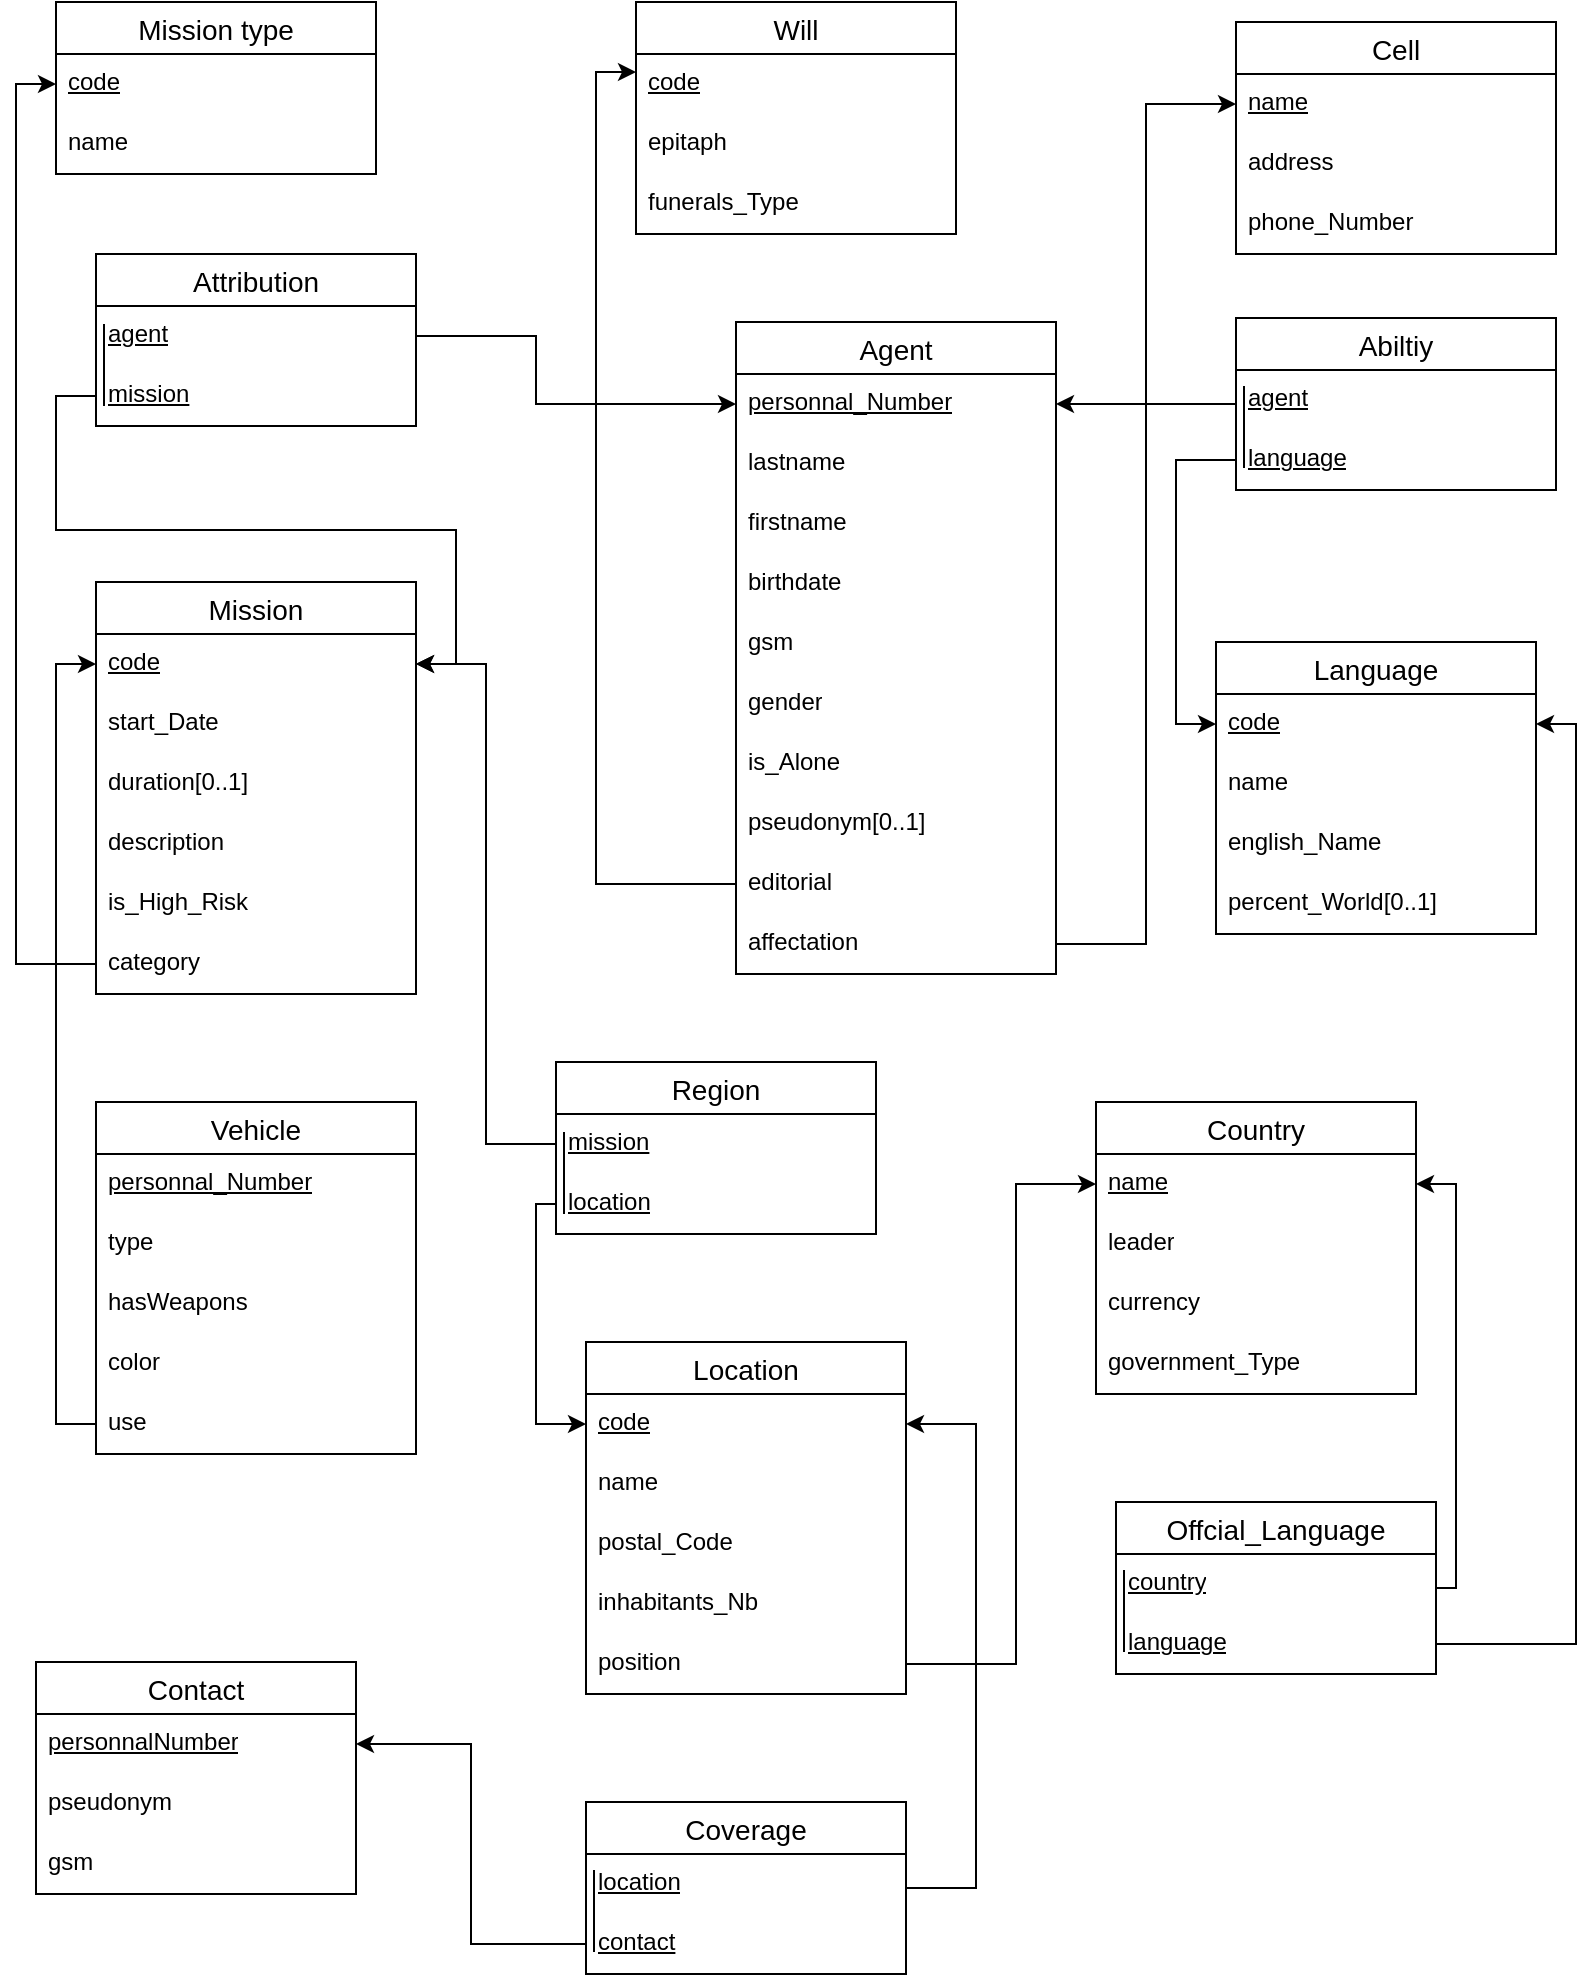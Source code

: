 <mxfile version="24.0.0" type="device">
  <diagram id="R2lEEEUBdFMjLlhIrx00" name="Page-1">
    <mxGraphModel dx="1444" dy="980" grid="1" gridSize="10" guides="1" tooltips="1" connect="1" arrows="1" fold="1" page="1" pageScale="1" pageWidth="850" pageHeight="1100" math="0" shadow="0" extFonts="Permanent Marker^https://fonts.googleapis.com/css?family=Permanent+Marker">
      <root>
        <mxCell id="0" />
        <mxCell id="1" parent="0" />
        <mxCell id="LAGR2qZjs45I7TLbXX3f-1" value="Agent" style="swimlane;fontStyle=0;childLayout=stackLayout;horizontal=1;startSize=26;horizontalStack=0;resizeParent=1;resizeParentMax=0;resizeLast=0;collapsible=1;marginBottom=0;align=center;fontSize=14;" parent="1" vertex="1">
          <mxGeometry x="420" y="190" width="160" height="326" as="geometry" />
        </mxCell>
        <mxCell id="LAGR2qZjs45I7TLbXX3f-2" value="&lt;u&gt;personnal_Number&lt;/u&gt;" style="text;strokeColor=none;fillColor=none;spacingLeft=4;spacingRight=4;overflow=hidden;rotatable=0;points=[[0,0.5],[1,0.5]];portConstraint=eastwest;fontSize=12;whiteSpace=wrap;html=1;" parent="LAGR2qZjs45I7TLbXX3f-1" vertex="1">
          <mxGeometry y="26" width="160" height="30" as="geometry" />
        </mxCell>
        <mxCell id="LAGR2qZjs45I7TLbXX3f-3" value="lastname" style="text;strokeColor=none;fillColor=none;spacingLeft=4;spacingRight=4;overflow=hidden;rotatable=0;points=[[0,0.5],[1,0.5]];portConstraint=eastwest;fontSize=12;whiteSpace=wrap;html=1;" parent="LAGR2qZjs45I7TLbXX3f-1" vertex="1">
          <mxGeometry y="56" width="160" height="30" as="geometry" />
        </mxCell>
        <mxCell id="LAGR2qZjs45I7TLbXX3f-4" value="firstname" style="text;strokeColor=none;fillColor=none;spacingLeft=4;spacingRight=4;overflow=hidden;rotatable=0;points=[[0,0.5],[1,0.5]];portConstraint=eastwest;fontSize=12;whiteSpace=wrap;html=1;" parent="LAGR2qZjs45I7TLbXX3f-1" vertex="1">
          <mxGeometry y="86" width="160" height="30" as="geometry" />
        </mxCell>
        <mxCell id="LAGR2qZjs45I7TLbXX3f-5" value="birthdate" style="text;strokeColor=none;fillColor=none;spacingLeft=4;spacingRight=4;overflow=hidden;rotatable=0;points=[[0,0.5],[1,0.5]];portConstraint=eastwest;fontSize=12;whiteSpace=wrap;html=1;" parent="LAGR2qZjs45I7TLbXX3f-1" vertex="1">
          <mxGeometry y="116" width="160" height="30" as="geometry" />
        </mxCell>
        <mxCell id="LAGR2qZjs45I7TLbXX3f-6" value="gsm" style="text;strokeColor=none;fillColor=none;spacingLeft=4;spacingRight=4;overflow=hidden;rotatable=0;points=[[0,0.5],[1,0.5]];portConstraint=eastwest;fontSize=12;whiteSpace=wrap;html=1;" parent="LAGR2qZjs45I7TLbXX3f-1" vertex="1">
          <mxGeometry y="146" width="160" height="30" as="geometry" />
        </mxCell>
        <mxCell id="LAGR2qZjs45I7TLbXX3f-7" value="gender" style="text;strokeColor=none;fillColor=none;spacingLeft=4;spacingRight=4;overflow=hidden;rotatable=0;points=[[0,0.5],[1,0.5]];portConstraint=eastwest;fontSize=12;whiteSpace=wrap;html=1;" parent="LAGR2qZjs45I7TLbXX3f-1" vertex="1">
          <mxGeometry y="176" width="160" height="30" as="geometry" />
        </mxCell>
        <mxCell id="LAGR2qZjs45I7TLbXX3f-8" value="is_Alone" style="text;strokeColor=none;fillColor=none;spacingLeft=4;spacingRight=4;overflow=hidden;rotatable=0;points=[[0,0.5],[1,0.5]];portConstraint=eastwest;fontSize=12;whiteSpace=wrap;html=1;" parent="LAGR2qZjs45I7TLbXX3f-1" vertex="1">
          <mxGeometry y="206" width="160" height="30" as="geometry" />
        </mxCell>
        <mxCell id="LAGR2qZjs45I7TLbXX3f-9" value="pseudonym[0..1]" style="text;strokeColor=none;fillColor=none;spacingLeft=4;spacingRight=4;overflow=hidden;rotatable=0;points=[[0,0.5],[1,0.5]];portConstraint=eastwest;fontSize=12;whiteSpace=wrap;html=1;" parent="LAGR2qZjs45I7TLbXX3f-1" vertex="1">
          <mxGeometry y="236" width="160" height="30" as="geometry" />
        </mxCell>
        <mxCell id="LAGR2qZjs45I7TLbXX3f-20" value="editorial" style="text;strokeColor=none;fillColor=none;spacingLeft=4;spacingRight=4;overflow=hidden;rotatable=0;points=[[0,0.5],[1,0.5]];portConstraint=eastwest;fontSize=12;whiteSpace=wrap;html=1;" parent="LAGR2qZjs45I7TLbXX3f-1" vertex="1">
          <mxGeometry y="266" width="160" height="30" as="geometry" />
        </mxCell>
        <mxCell id="LAGR2qZjs45I7TLbXX3f-14" value="affectation" style="text;strokeColor=none;fillColor=none;spacingLeft=4;spacingRight=4;overflow=hidden;rotatable=0;points=[[0,0.5],[1,0.5]];portConstraint=eastwest;fontSize=12;whiteSpace=wrap;html=1;" parent="LAGR2qZjs45I7TLbXX3f-1" vertex="1">
          <mxGeometry y="296" width="160" height="30" as="geometry" />
        </mxCell>
        <mxCell id="LAGR2qZjs45I7TLbXX3f-10" value="Cell" style="swimlane;fontStyle=0;childLayout=stackLayout;horizontal=1;startSize=26;horizontalStack=0;resizeParent=1;resizeParentMax=0;resizeLast=0;collapsible=1;marginBottom=0;align=center;fontSize=14;" parent="1" vertex="1">
          <mxGeometry x="670" y="40" width="160" height="116" as="geometry" />
        </mxCell>
        <mxCell id="LAGR2qZjs45I7TLbXX3f-11" value="&lt;u&gt;name&lt;/u&gt;" style="text;strokeColor=none;fillColor=none;spacingLeft=4;spacingRight=4;overflow=hidden;rotatable=0;points=[[0,0.5],[1,0.5]];portConstraint=eastwest;fontSize=12;whiteSpace=wrap;html=1;" parent="LAGR2qZjs45I7TLbXX3f-10" vertex="1">
          <mxGeometry y="26" width="160" height="30" as="geometry" />
        </mxCell>
        <mxCell id="LAGR2qZjs45I7TLbXX3f-12" value="address" style="text;strokeColor=none;fillColor=none;spacingLeft=4;spacingRight=4;overflow=hidden;rotatable=0;points=[[0,0.5],[1,0.5]];portConstraint=eastwest;fontSize=12;whiteSpace=wrap;html=1;" parent="LAGR2qZjs45I7TLbXX3f-10" vertex="1">
          <mxGeometry y="56" width="160" height="30" as="geometry" />
        </mxCell>
        <mxCell id="LAGR2qZjs45I7TLbXX3f-13" value="phone_Number" style="text;strokeColor=none;fillColor=none;spacingLeft=4;spacingRight=4;overflow=hidden;rotatable=0;points=[[0,0.5],[1,0.5]];portConstraint=eastwest;fontSize=12;whiteSpace=wrap;html=1;" parent="LAGR2qZjs45I7TLbXX3f-10" vertex="1">
          <mxGeometry y="86" width="160" height="30" as="geometry" />
        </mxCell>
        <mxCell id="LAGR2qZjs45I7TLbXX3f-15" style="edgeStyle=orthogonalEdgeStyle;rounded=0;orthogonalLoop=1;jettySize=auto;html=1;entryX=0;entryY=0.5;entryDx=0;entryDy=0;" parent="1" source="LAGR2qZjs45I7TLbXX3f-14" target="LAGR2qZjs45I7TLbXX3f-11" edge="1">
          <mxGeometry relative="1" as="geometry" />
        </mxCell>
        <mxCell id="LAGR2qZjs45I7TLbXX3f-16" value="Will" style="swimlane;fontStyle=0;childLayout=stackLayout;horizontal=1;startSize=26;horizontalStack=0;resizeParent=1;resizeParentMax=0;resizeLast=0;collapsible=1;marginBottom=0;align=center;fontSize=14;" parent="1" vertex="1">
          <mxGeometry x="370" y="30" width="160" height="116" as="geometry" />
        </mxCell>
        <mxCell id="LAGR2qZjs45I7TLbXX3f-17" value="&lt;u&gt;code&lt;/u&gt;" style="text;strokeColor=none;fillColor=none;spacingLeft=4;spacingRight=4;overflow=hidden;rotatable=0;points=[[0,0.5],[1,0.5]];portConstraint=eastwest;fontSize=12;whiteSpace=wrap;html=1;" parent="LAGR2qZjs45I7TLbXX3f-16" vertex="1">
          <mxGeometry y="26" width="160" height="30" as="geometry" />
        </mxCell>
        <mxCell id="LAGR2qZjs45I7TLbXX3f-18" value="epitaph" style="text;strokeColor=none;fillColor=none;spacingLeft=4;spacingRight=4;overflow=hidden;rotatable=0;points=[[0,0.5],[1,0.5]];portConstraint=eastwest;fontSize=12;whiteSpace=wrap;html=1;" parent="LAGR2qZjs45I7TLbXX3f-16" vertex="1">
          <mxGeometry y="56" width="160" height="30" as="geometry" />
        </mxCell>
        <mxCell id="LAGR2qZjs45I7TLbXX3f-19" value="funerals_Type" style="text;strokeColor=none;fillColor=none;spacingLeft=4;spacingRight=4;overflow=hidden;rotatable=0;points=[[0,0.5],[1,0.5]];portConstraint=eastwest;fontSize=12;whiteSpace=wrap;html=1;" parent="LAGR2qZjs45I7TLbXX3f-16" vertex="1">
          <mxGeometry y="86" width="160" height="30" as="geometry" />
        </mxCell>
        <mxCell id="LAGR2qZjs45I7TLbXX3f-21" style="edgeStyle=orthogonalEdgeStyle;rounded=0;orthogonalLoop=1;jettySize=auto;html=1;entryX=0;entryY=0.3;entryDx=0;entryDy=0;entryPerimeter=0;" parent="1" source="LAGR2qZjs45I7TLbXX3f-20" target="LAGR2qZjs45I7TLbXX3f-17" edge="1">
          <mxGeometry relative="1" as="geometry" />
        </mxCell>
        <mxCell id="LAGR2qZjs45I7TLbXX3f-22" value="Mission" style="swimlane;fontStyle=0;childLayout=stackLayout;horizontal=1;startSize=26;horizontalStack=0;resizeParent=1;resizeParentMax=0;resizeLast=0;collapsible=1;marginBottom=0;align=center;fontSize=14;" parent="1" vertex="1">
          <mxGeometry x="100" y="320" width="160" height="206" as="geometry" />
        </mxCell>
        <mxCell id="LAGR2qZjs45I7TLbXX3f-23" value="&lt;u&gt;code&lt;/u&gt;" style="text;strokeColor=none;fillColor=none;spacingLeft=4;spacingRight=4;overflow=hidden;rotatable=0;points=[[0,0.5],[1,0.5]];portConstraint=eastwest;fontSize=12;whiteSpace=wrap;html=1;" parent="LAGR2qZjs45I7TLbXX3f-22" vertex="1">
          <mxGeometry y="26" width="160" height="30" as="geometry" />
        </mxCell>
        <mxCell id="LAGR2qZjs45I7TLbXX3f-24" value="start_Date" style="text;strokeColor=none;fillColor=none;spacingLeft=4;spacingRight=4;overflow=hidden;rotatable=0;points=[[0,0.5],[1,0.5]];portConstraint=eastwest;fontSize=12;whiteSpace=wrap;html=1;" parent="LAGR2qZjs45I7TLbXX3f-22" vertex="1">
          <mxGeometry y="56" width="160" height="30" as="geometry" />
        </mxCell>
        <mxCell id="LAGR2qZjs45I7TLbXX3f-25" value="duration[0..1]" style="text;strokeColor=none;fillColor=none;spacingLeft=4;spacingRight=4;overflow=hidden;rotatable=0;points=[[0,0.5],[1,0.5]];portConstraint=eastwest;fontSize=12;whiteSpace=wrap;html=1;" parent="LAGR2qZjs45I7TLbXX3f-22" vertex="1">
          <mxGeometry y="86" width="160" height="30" as="geometry" />
        </mxCell>
        <mxCell id="LAGR2qZjs45I7TLbXX3f-26" value="description" style="text;strokeColor=none;fillColor=none;spacingLeft=4;spacingRight=4;overflow=hidden;rotatable=0;points=[[0,0.5],[1,0.5]];portConstraint=eastwest;fontSize=12;whiteSpace=wrap;html=1;" parent="LAGR2qZjs45I7TLbXX3f-22" vertex="1">
          <mxGeometry y="116" width="160" height="30" as="geometry" />
        </mxCell>
        <mxCell id="LAGR2qZjs45I7TLbXX3f-27" value="is_High_Risk" style="text;strokeColor=none;fillColor=none;spacingLeft=4;spacingRight=4;overflow=hidden;rotatable=0;points=[[0,0.5],[1,0.5]];portConstraint=eastwest;fontSize=12;whiteSpace=wrap;html=1;" parent="LAGR2qZjs45I7TLbXX3f-22" vertex="1">
          <mxGeometry y="146" width="160" height="30" as="geometry" />
        </mxCell>
        <mxCell id="LAGR2qZjs45I7TLbXX3f-31" value="category" style="text;strokeColor=none;fillColor=none;spacingLeft=4;spacingRight=4;overflow=hidden;rotatable=0;points=[[0,0.5],[1,0.5]];portConstraint=eastwest;fontSize=12;whiteSpace=wrap;html=1;" parent="LAGR2qZjs45I7TLbXX3f-22" vertex="1">
          <mxGeometry y="176" width="160" height="30" as="geometry" />
        </mxCell>
        <mxCell id="LAGR2qZjs45I7TLbXX3f-28" value="Mission type" style="swimlane;fontStyle=0;childLayout=stackLayout;horizontal=1;startSize=26;horizontalStack=0;resizeParent=1;resizeParentMax=0;resizeLast=0;collapsible=1;marginBottom=0;align=center;fontSize=14;" parent="1" vertex="1">
          <mxGeometry x="80" y="30" width="160" height="86" as="geometry" />
        </mxCell>
        <mxCell id="LAGR2qZjs45I7TLbXX3f-29" value="&lt;u&gt;code&lt;/u&gt;" style="text;strokeColor=none;fillColor=none;spacingLeft=4;spacingRight=4;overflow=hidden;rotatable=0;points=[[0,0.5],[1,0.5]];portConstraint=eastwest;fontSize=12;whiteSpace=wrap;html=1;" parent="LAGR2qZjs45I7TLbXX3f-28" vertex="1">
          <mxGeometry y="26" width="160" height="30" as="geometry" />
        </mxCell>
        <mxCell id="LAGR2qZjs45I7TLbXX3f-30" value="name" style="text;strokeColor=none;fillColor=none;spacingLeft=4;spacingRight=4;overflow=hidden;rotatable=0;points=[[0,0.5],[1,0.5]];portConstraint=eastwest;fontSize=12;whiteSpace=wrap;html=1;" parent="LAGR2qZjs45I7TLbXX3f-28" vertex="1">
          <mxGeometry y="56" width="160" height="30" as="geometry" />
        </mxCell>
        <mxCell id="LAGR2qZjs45I7TLbXX3f-32" style="edgeStyle=orthogonalEdgeStyle;rounded=0;orthogonalLoop=1;jettySize=auto;html=1;entryX=0;entryY=0.5;entryDx=0;entryDy=0;" parent="1" source="LAGR2qZjs45I7TLbXX3f-31" target="LAGR2qZjs45I7TLbXX3f-29" edge="1">
          <mxGeometry relative="1" as="geometry" />
        </mxCell>
        <mxCell id="LAGR2qZjs45I7TLbXX3f-33" value="Attribution" style="swimlane;fontStyle=0;childLayout=stackLayout;horizontal=1;startSize=26;horizontalStack=0;resizeParent=1;resizeParentMax=0;resizeLast=0;collapsible=1;marginBottom=0;align=center;fontSize=14;" parent="1" vertex="1">
          <mxGeometry x="100" y="156" width="160" height="86" as="geometry" />
        </mxCell>
        <mxCell id="LAGR2qZjs45I7TLbXX3f-34" value="&lt;u&gt;agent&lt;/u&gt;" style="text;strokeColor=none;fillColor=none;spacingLeft=4;spacingRight=4;overflow=hidden;rotatable=0;points=[[0,0.5],[1,0.5]];portConstraint=eastwest;fontSize=12;whiteSpace=wrap;html=1;" parent="LAGR2qZjs45I7TLbXX3f-33" vertex="1">
          <mxGeometry y="26" width="160" height="30" as="geometry" />
        </mxCell>
        <mxCell id="LAGR2qZjs45I7TLbXX3f-35" value="&lt;u&gt;mission&lt;/u&gt;" style="text;strokeColor=none;fillColor=none;spacingLeft=4;spacingRight=4;overflow=hidden;rotatable=0;points=[[0,0.5],[1,0.5]];portConstraint=eastwest;fontSize=12;whiteSpace=wrap;html=1;" parent="LAGR2qZjs45I7TLbXX3f-33" vertex="1">
          <mxGeometry y="56" width="160" height="30" as="geometry" />
        </mxCell>
        <mxCell id="LAGR2qZjs45I7TLbXX3f-36" style="edgeStyle=orthogonalEdgeStyle;rounded=0;orthogonalLoop=1;jettySize=auto;html=1;entryX=0;entryY=0.5;entryDx=0;entryDy=0;" parent="1" source="LAGR2qZjs45I7TLbXX3f-34" target="LAGR2qZjs45I7TLbXX3f-2" edge="1">
          <mxGeometry relative="1" as="geometry">
            <Array as="points">
              <mxPoint x="320" y="197" />
              <mxPoint x="320" y="231" />
            </Array>
          </mxGeometry>
        </mxCell>
        <mxCell id="LAGR2qZjs45I7TLbXX3f-37" style="edgeStyle=orthogonalEdgeStyle;rounded=0;orthogonalLoop=1;jettySize=auto;html=1;" parent="1" source="LAGR2qZjs45I7TLbXX3f-35" target="LAGR2qZjs45I7TLbXX3f-23" edge="1">
          <mxGeometry relative="1" as="geometry" />
        </mxCell>
        <mxCell id="LAGR2qZjs45I7TLbXX3f-50" style="edgeStyle=orthogonalEdgeStyle;rounded=0;orthogonalLoop=1;jettySize=auto;html=1;entryX=1;entryY=0.5;entryDx=0;entryDy=0;" parent="1" source="LAGR2qZjs45I7TLbXX3f-38" target="LAGR2qZjs45I7TLbXX3f-2" edge="1">
          <mxGeometry relative="1" as="geometry" />
        </mxCell>
        <mxCell id="LAGR2qZjs45I7TLbXX3f-38" value="Abiltiy" style="swimlane;fontStyle=0;childLayout=stackLayout;horizontal=1;startSize=26;horizontalStack=0;resizeParent=1;resizeParentMax=0;resizeLast=0;collapsible=1;marginBottom=0;align=center;fontSize=14;" parent="1" vertex="1">
          <mxGeometry x="670" y="188" width="160" height="86" as="geometry" />
        </mxCell>
        <mxCell id="LAGR2qZjs45I7TLbXX3f-39" value="&lt;u&gt;agent&lt;/u&gt;" style="text;strokeColor=none;fillColor=none;spacingLeft=4;spacingRight=4;overflow=hidden;rotatable=0;points=[[0,0.5],[1,0.5]];portConstraint=eastwest;fontSize=12;whiteSpace=wrap;html=1;" parent="LAGR2qZjs45I7TLbXX3f-38" vertex="1">
          <mxGeometry y="26" width="160" height="30" as="geometry" />
        </mxCell>
        <mxCell id="LAGR2qZjs45I7TLbXX3f-40" value="&lt;u&gt;language&lt;/u&gt;" style="text;strokeColor=none;fillColor=none;spacingLeft=4;spacingRight=4;overflow=hidden;rotatable=0;points=[[0,0.5],[1,0.5]];portConstraint=eastwest;fontSize=12;whiteSpace=wrap;html=1;" parent="LAGR2qZjs45I7TLbXX3f-38" vertex="1">
          <mxGeometry y="56" width="160" height="30" as="geometry" />
        </mxCell>
        <mxCell id="LAGR2qZjs45I7TLbXX3f-42" value="Language" style="swimlane;fontStyle=0;childLayout=stackLayout;horizontal=1;startSize=26;horizontalStack=0;resizeParent=1;resizeParentMax=0;resizeLast=0;collapsible=1;marginBottom=0;align=center;fontSize=14;" parent="1" vertex="1">
          <mxGeometry x="660" y="350" width="160" height="146" as="geometry" />
        </mxCell>
        <mxCell id="LAGR2qZjs45I7TLbXX3f-43" value="&lt;u&gt;code&lt;/u&gt;" style="text;strokeColor=none;fillColor=none;spacingLeft=4;spacingRight=4;overflow=hidden;rotatable=0;points=[[0,0.5],[1,0.5]];portConstraint=eastwest;fontSize=12;whiteSpace=wrap;html=1;" parent="LAGR2qZjs45I7TLbXX3f-42" vertex="1">
          <mxGeometry y="26" width="160" height="30" as="geometry" />
        </mxCell>
        <mxCell id="LAGR2qZjs45I7TLbXX3f-44" value="name" style="text;strokeColor=none;fillColor=none;spacingLeft=4;spacingRight=4;overflow=hidden;rotatable=0;points=[[0,0.5],[1,0.5]];portConstraint=eastwest;fontSize=12;whiteSpace=wrap;html=1;" parent="LAGR2qZjs45I7TLbXX3f-42" vertex="1">
          <mxGeometry y="56" width="160" height="30" as="geometry" />
        </mxCell>
        <mxCell id="LAGR2qZjs45I7TLbXX3f-45" value="english_Name" style="text;strokeColor=none;fillColor=none;spacingLeft=4;spacingRight=4;overflow=hidden;rotatable=0;points=[[0,0.5],[1,0.5]];portConstraint=eastwest;fontSize=12;whiteSpace=wrap;html=1;" parent="LAGR2qZjs45I7TLbXX3f-42" vertex="1">
          <mxGeometry y="86" width="160" height="30" as="geometry" />
        </mxCell>
        <mxCell id="LAGR2qZjs45I7TLbXX3f-46" value="percent_World[0..1]" style="text;strokeColor=none;fillColor=none;spacingLeft=4;spacingRight=4;overflow=hidden;rotatable=0;points=[[0,0.5],[1,0.5]];portConstraint=eastwest;fontSize=12;whiteSpace=wrap;html=1;" parent="LAGR2qZjs45I7TLbXX3f-42" vertex="1">
          <mxGeometry y="116" width="160" height="30" as="geometry" />
        </mxCell>
        <mxCell id="LAGR2qZjs45I7TLbXX3f-47" style="edgeStyle=orthogonalEdgeStyle;rounded=0;orthogonalLoop=1;jettySize=auto;html=1;entryX=0;entryY=0.5;entryDx=0;entryDy=0;" parent="1" source="LAGR2qZjs45I7TLbXX3f-40" target="LAGR2qZjs45I7TLbXX3f-43" edge="1">
          <mxGeometry relative="1" as="geometry" />
        </mxCell>
        <mxCell id="LAGR2qZjs45I7TLbXX3f-51" value="Vehicle" style="swimlane;fontStyle=0;childLayout=stackLayout;horizontal=1;startSize=26;horizontalStack=0;resizeParent=1;resizeParentMax=0;resizeLast=0;collapsible=1;marginBottom=0;align=center;fontSize=14;" parent="1" vertex="1">
          <mxGeometry x="100" y="580" width="160" height="176" as="geometry" />
        </mxCell>
        <mxCell id="LAGR2qZjs45I7TLbXX3f-52" value="&lt;u&gt;personnal_Number&lt;/u&gt;" style="text;strokeColor=none;fillColor=none;spacingLeft=4;spacingRight=4;overflow=hidden;rotatable=0;points=[[0,0.5],[1,0.5]];portConstraint=eastwest;fontSize=12;whiteSpace=wrap;html=1;" parent="LAGR2qZjs45I7TLbXX3f-51" vertex="1">
          <mxGeometry y="26" width="160" height="30" as="geometry" />
        </mxCell>
        <mxCell id="LAGR2qZjs45I7TLbXX3f-53" value="type" style="text;strokeColor=none;fillColor=none;spacingLeft=4;spacingRight=4;overflow=hidden;rotatable=0;points=[[0,0.5],[1,0.5]];portConstraint=eastwest;fontSize=12;whiteSpace=wrap;html=1;" parent="LAGR2qZjs45I7TLbXX3f-51" vertex="1">
          <mxGeometry y="56" width="160" height="30" as="geometry" />
        </mxCell>
        <mxCell id="LAGR2qZjs45I7TLbXX3f-54" value="hasWeapons" style="text;strokeColor=none;fillColor=none;spacingLeft=4;spacingRight=4;overflow=hidden;rotatable=0;points=[[0,0.5],[1,0.5]];portConstraint=eastwest;fontSize=12;whiteSpace=wrap;html=1;" parent="LAGR2qZjs45I7TLbXX3f-51" vertex="1">
          <mxGeometry y="86" width="160" height="30" as="geometry" />
        </mxCell>
        <mxCell id="LAGR2qZjs45I7TLbXX3f-55" value="color" style="text;strokeColor=none;fillColor=none;spacingLeft=4;spacingRight=4;overflow=hidden;rotatable=0;points=[[0,0.5],[1,0.5]];portConstraint=eastwest;fontSize=12;whiteSpace=wrap;html=1;" parent="LAGR2qZjs45I7TLbXX3f-51" vertex="1">
          <mxGeometry y="116" width="160" height="30" as="geometry" />
        </mxCell>
        <mxCell id="LAGR2qZjs45I7TLbXX3f-56" value="use" style="text;strokeColor=none;fillColor=none;spacingLeft=4;spacingRight=4;overflow=hidden;rotatable=0;points=[[0,0.5],[1,0.5]];portConstraint=eastwest;fontSize=12;whiteSpace=wrap;html=1;" parent="LAGR2qZjs45I7TLbXX3f-51" vertex="1">
          <mxGeometry y="146" width="160" height="30" as="geometry" />
        </mxCell>
        <mxCell id="LAGR2qZjs45I7TLbXX3f-57" style="edgeStyle=orthogonalEdgeStyle;rounded=0;orthogonalLoop=1;jettySize=auto;html=1;entryX=0;entryY=0.5;entryDx=0;entryDy=0;" parent="1" source="LAGR2qZjs45I7TLbXX3f-56" target="LAGR2qZjs45I7TLbXX3f-23" edge="1">
          <mxGeometry relative="1" as="geometry" />
        </mxCell>
        <mxCell id="LAGR2qZjs45I7TLbXX3f-58" value="Region" style="swimlane;fontStyle=0;childLayout=stackLayout;horizontal=1;startSize=26;horizontalStack=0;resizeParent=1;resizeParentMax=0;resizeLast=0;collapsible=1;marginBottom=0;align=center;fontSize=14;" parent="1" vertex="1">
          <mxGeometry x="330" y="560" width="160" height="86" as="geometry" />
        </mxCell>
        <mxCell id="LAGR2qZjs45I7TLbXX3f-60" value="&lt;u&gt;mission&lt;/u&gt;" style="text;strokeColor=none;fillColor=none;spacingLeft=4;spacingRight=4;overflow=hidden;rotatable=0;points=[[0,0.5],[1,0.5]];portConstraint=eastwest;fontSize=12;whiteSpace=wrap;html=1;" parent="LAGR2qZjs45I7TLbXX3f-58" vertex="1">
          <mxGeometry y="26" width="160" height="30" as="geometry" />
        </mxCell>
        <mxCell id="LAGR2qZjs45I7TLbXX3f-59" value="&lt;u&gt;location&lt;/u&gt;" style="text;strokeColor=none;fillColor=none;spacingLeft=4;spacingRight=4;overflow=hidden;rotatable=0;points=[[0,0.5],[1,0.5]];portConstraint=eastwest;fontSize=12;whiteSpace=wrap;html=1;" parent="LAGR2qZjs45I7TLbXX3f-58" vertex="1">
          <mxGeometry y="56" width="160" height="30" as="geometry" />
        </mxCell>
        <mxCell id="LAGR2qZjs45I7TLbXX3f-61" style="edgeStyle=orthogonalEdgeStyle;rounded=0;orthogonalLoop=1;jettySize=auto;html=1;" parent="1" source="LAGR2qZjs45I7TLbXX3f-60" target="LAGR2qZjs45I7TLbXX3f-23" edge="1">
          <mxGeometry relative="1" as="geometry" />
        </mxCell>
        <mxCell id="LAGR2qZjs45I7TLbXX3f-62" value="Location" style="swimlane;fontStyle=0;childLayout=stackLayout;horizontal=1;startSize=26;horizontalStack=0;resizeParent=1;resizeParentMax=0;resizeLast=0;collapsible=1;marginBottom=0;align=center;fontSize=14;" parent="1" vertex="1">
          <mxGeometry x="345" y="700" width="160" height="176" as="geometry" />
        </mxCell>
        <mxCell id="LAGR2qZjs45I7TLbXX3f-63" value="&lt;u&gt;code&lt;/u&gt;" style="text;strokeColor=none;fillColor=none;spacingLeft=4;spacingRight=4;overflow=hidden;rotatable=0;points=[[0,0.5],[1,0.5]];portConstraint=eastwest;fontSize=12;whiteSpace=wrap;html=1;" parent="LAGR2qZjs45I7TLbXX3f-62" vertex="1">
          <mxGeometry y="26" width="160" height="30" as="geometry" />
        </mxCell>
        <mxCell id="LAGR2qZjs45I7TLbXX3f-64" value="name" style="text;strokeColor=none;fillColor=none;spacingLeft=4;spacingRight=4;overflow=hidden;rotatable=0;points=[[0,0.5],[1,0.5]];portConstraint=eastwest;fontSize=12;whiteSpace=wrap;html=1;" parent="LAGR2qZjs45I7TLbXX3f-62" vertex="1">
          <mxGeometry y="56" width="160" height="30" as="geometry" />
        </mxCell>
        <mxCell id="LAGR2qZjs45I7TLbXX3f-65" value="postal_Code" style="text;strokeColor=none;fillColor=none;spacingLeft=4;spacingRight=4;overflow=hidden;rotatable=0;points=[[0,0.5],[1,0.5]];portConstraint=eastwest;fontSize=12;whiteSpace=wrap;html=1;" parent="LAGR2qZjs45I7TLbXX3f-62" vertex="1">
          <mxGeometry y="86" width="160" height="30" as="geometry" />
        </mxCell>
        <mxCell id="LAGR2qZjs45I7TLbXX3f-66" value="inhabitants_Nb" style="text;strokeColor=none;fillColor=none;spacingLeft=4;spacingRight=4;overflow=hidden;rotatable=0;points=[[0,0.5],[1,0.5]];portConstraint=eastwest;fontSize=12;whiteSpace=wrap;html=1;" parent="LAGR2qZjs45I7TLbXX3f-62" vertex="1">
          <mxGeometry y="116" width="160" height="30" as="geometry" />
        </mxCell>
        <mxCell id="LAGR2qZjs45I7TLbXX3f-73" value="position" style="text;strokeColor=none;fillColor=none;spacingLeft=4;spacingRight=4;overflow=hidden;rotatable=0;points=[[0,0.5],[1,0.5]];portConstraint=eastwest;fontSize=12;whiteSpace=wrap;html=1;" parent="LAGR2qZjs45I7TLbXX3f-62" vertex="1">
          <mxGeometry y="146" width="160" height="30" as="geometry" />
        </mxCell>
        <mxCell id="LAGR2qZjs45I7TLbXX3f-68" value="Country" style="swimlane;fontStyle=0;childLayout=stackLayout;horizontal=1;startSize=26;horizontalStack=0;resizeParent=1;resizeParentMax=0;resizeLast=0;collapsible=1;marginBottom=0;align=center;fontSize=14;" parent="1" vertex="1">
          <mxGeometry x="600" y="580" width="160" height="146" as="geometry" />
        </mxCell>
        <mxCell id="LAGR2qZjs45I7TLbXX3f-69" value="&lt;u&gt;name&lt;/u&gt;" style="text;strokeColor=none;fillColor=none;spacingLeft=4;spacingRight=4;overflow=hidden;rotatable=0;points=[[0,0.5],[1,0.5]];portConstraint=eastwest;fontSize=12;whiteSpace=wrap;html=1;" parent="LAGR2qZjs45I7TLbXX3f-68" vertex="1">
          <mxGeometry y="26" width="160" height="30" as="geometry" />
        </mxCell>
        <mxCell id="LAGR2qZjs45I7TLbXX3f-70" value="leader" style="text;strokeColor=none;fillColor=none;spacingLeft=4;spacingRight=4;overflow=hidden;rotatable=0;points=[[0,0.5],[1,0.5]];portConstraint=eastwest;fontSize=12;whiteSpace=wrap;html=1;" parent="LAGR2qZjs45I7TLbXX3f-68" vertex="1">
          <mxGeometry y="56" width="160" height="30" as="geometry" />
        </mxCell>
        <mxCell id="LAGR2qZjs45I7TLbXX3f-71" value="currency" style="text;strokeColor=none;fillColor=none;spacingLeft=4;spacingRight=4;overflow=hidden;rotatable=0;points=[[0,0.5],[1,0.5]];portConstraint=eastwest;fontSize=12;whiteSpace=wrap;html=1;" parent="LAGR2qZjs45I7TLbXX3f-68" vertex="1">
          <mxGeometry y="86" width="160" height="30" as="geometry" />
        </mxCell>
        <mxCell id="LAGR2qZjs45I7TLbXX3f-72" value="government_Type" style="text;strokeColor=none;fillColor=none;spacingLeft=4;spacingRight=4;overflow=hidden;rotatable=0;points=[[0,0.5],[1,0.5]];portConstraint=eastwest;fontSize=12;whiteSpace=wrap;html=1;" parent="LAGR2qZjs45I7TLbXX3f-68" vertex="1">
          <mxGeometry y="116" width="160" height="30" as="geometry" />
        </mxCell>
        <mxCell id="LAGR2qZjs45I7TLbXX3f-91" style="edgeStyle=orthogonalEdgeStyle;rounded=0;orthogonalLoop=1;jettySize=auto;html=1;entryX=1;entryY=0.5;entryDx=0;entryDy=0;" parent="1" source="LAGR2qZjs45I7TLbXX3f-75" target="LAGR2qZjs45I7TLbXX3f-69" edge="1">
          <mxGeometry relative="1" as="geometry">
            <Array as="points">
              <mxPoint x="780" y="823" />
              <mxPoint x="780" y="621" />
            </Array>
          </mxGeometry>
        </mxCell>
        <mxCell id="LAGR2qZjs45I7TLbXX3f-75" value="Offcial_Language" style="swimlane;fontStyle=0;childLayout=stackLayout;horizontal=1;startSize=26;horizontalStack=0;resizeParent=1;resizeParentMax=0;resizeLast=0;collapsible=1;marginBottom=0;align=center;fontSize=14;" parent="1" vertex="1">
          <mxGeometry x="610" y="780" width="160" height="86" as="geometry" />
        </mxCell>
        <mxCell id="LAGR2qZjs45I7TLbXX3f-76" value="&lt;u&gt;country&lt;/u&gt;" style="text;strokeColor=none;fillColor=none;spacingLeft=4;spacingRight=4;overflow=hidden;rotatable=0;points=[[0,0.5],[1,0.5]];portConstraint=eastwest;fontSize=12;whiteSpace=wrap;html=1;" parent="LAGR2qZjs45I7TLbXX3f-75" vertex="1">
          <mxGeometry y="26" width="160" height="30" as="geometry" />
        </mxCell>
        <mxCell id="LAGR2qZjs45I7TLbXX3f-77" value="&lt;u&gt;language&lt;/u&gt;" style="text;strokeColor=none;fillColor=none;spacingLeft=4;spacingRight=4;overflow=hidden;rotatable=0;points=[[0,0.5],[1,0.5]];portConstraint=eastwest;fontSize=12;whiteSpace=wrap;html=1;" parent="LAGR2qZjs45I7TLbXX3f-75" vertex="1">
          <mxGeometry y="56" width="160" height="30" as="geometry" />
        </mxCell>
        <mxCell id="LAGR2qZjs45I7TLbXX3f-79" style="edgeStyle=orthogonalEdgeStyle;rounded=0;orthogonalLoop=1;jettySize=auto;html=1;entryX=1;entryY=0.5;entryDx=0;entryDy=0;" parent="1" source="LAGR2qZjs45I7TLbXX3f-77" target="LAGR2qZjs45I7TLbXX3f-43" edge="1">
          <mxGeometry relative="1" as="geometry" />
        </mxCell>
        <mxCell id="LAGR2qZjs45I7TLbXX3f-81" value="Contact" style="swimlane;fontStyle=0;childLayout=stackLayout;horizontal=1;startSize=26;horizontalStack=0;resizeParent=1;resizeParentMax=0;resizeLast=0;collapsible=1;marginBottom=0;align=center;fontSize=14;" parent="1" vertex="1">
          <mxGeometry x="70" y="860" width="160" height="116" as="geometry" />
        </mxCell>
        <mxCell id="LAGR2qZjs45I7TLbXX3f-82" value="&lt;u&gt;personnalNumber&lt;/u&gt;" style="text;strokeColor=none;fillColor=none;spacingLeft=4;spacingRight=4;overflow=hidden;rotatable=0;points=[[0,0.5],[1,0.5]];portConstraint=eastwest;fontSize=12;whiteSpace=wrap;html=1;" parent="LAGR2qZjs45I7TLbXX3f-81" vertex="1">
          <mxGeometry y="26" width="160" height="30" as="geometry" />
        </mxCell>
        <mxCell id="LAGR2qZjs45I7TLbXX3f-83" value="pseudonym" style="text;strokeColor=none;fillColor=none;spacingLeft=4;spacingRight=4;overflow=hidden;rotatable=0;points=[[0,0.5],[1,0.5]];portConstraint=eastwest;fontSize=12;whiteSpace=wrap;html=1;" parent="LAGR2qZjs45I7TLbXX3f-81" vertex="1">
          <mxGeometry y="56" width="160" height="30" as="geometry" />
        </mxCell>
        <mxCell id="LAGR2qZjs45I7TLbXX3f-84" value="gsm" style="text;strokeColor=none;fillColor=none;spacingLeft=4;spacingRight=4;overflow=hidden;rotatable=0;points=[[0,0.5],[1,0.5]];portConstraint=eastwest;fontSize=12;whiteSpace=wrap;html=1;" parent="LAGR2qZjs45I7TLbXX3f-81" vertex="1">
          <mxGeometry y="86" width="160" height="30" as="geometry" />
        </mxCell>
        <mxCell id="LAGR2qZjs45I7TLbXX3f-92" style="edgeStyle=orthogonalEdgeStyle;rounded=0;orthogonalLoop=1;jettySize=auto;html=1;entryX=1;entryY=0.5;entryDx=0;entryDy=0;" parent="1" source="LAGR2qZjs45I7TLbXX3f-85" target="LAGR2qZjs45I7TLbXX3f-63" edge="1">
          <mxGeometry relative="1" as="geometry">
            <Array as="points">
              <mxPoint x="540" y="973" />
              <mxPoint x="540" y="741" />
            </Array>
          </mxGeometry>
        </mxCell>
        <mxCell id="LAGR2qZjs45I7TLbXX3f-85" value="Coverage" style="swimlane;fontStyle=0;childLayout=stackLayout;horizontal=1;startSize=26;horizontalStack=0;resizeParent=1;resizeParentMax=0;resizeLast=0;collapsible=1;marginBottom=0;align=center;fontSize=14;" parent="1" vertex="1">
          <mxGeometry x="345" y="930" width="160" height="86" as="geometry" />
        </mxCell>
        <mxCell id="LAGR2qZjs45I7TLbXX3f-86" value="&lt;u&gt;location&lt;/u&gt;" style="text;strokeColor=none;fillColor=none;spacingLeft=4;spacingRight=4;overflow=hidden;rotatable=0;points=[[0,0.5],[1,0.5]];portConstraint=eastwest;fontSize=12;whiteSpace=wrap;html=1;" parent="LAGR2qZjs45I7TLbXX3f-85" vertex="1">
          <mxGeometry y="26" width="160" height="30" as="geometry" />
        </mxCell>
        <mxCell id="LAGR2qZjs45I7TLbXX3f-87" value="&lt;u&gt;contact&lt;/u&gt;" style="text;strokeColor=none;fillColor=none;spacingLeft=4;spacingRight=4;overflow=hidden;rotatable=0;points=[[0,0.5],[1,0.5]];portConstraint=eastwest;fontSize=12;whiteSpace=wrap;html=1;" parent="LAGR2qZjs45I7TLbXX3f-85" vertex="1">
          <mxGeometry y="56" width="160" height="30" as="geometry" />
        </mxCell>
        <mxCell id="LAGR2qZjs45I7TLbXX3f-88" style="edgeStyle=orthogonalEdgeStyle;rounded=0;orthogonalLoop=1;jettySize=auto;html=1;" parent="1" source="LAGR2qZjs45I7TLbXX3f-87" target="LAGR2qZjs45I7TLbXX3f-82" edge="1">
          <mxGeometry relative="1" as="geometry" />
        </mxCell>
        <mxCell id="LAGR2qZjs45I7TLbXX3f-89" style="edgeStyle=orthogonalEdgeStyle;rounded=0;orthogonalLoop=1;jettySize=auto;html=1;entryX=0;entryY=0.5;entryDx=0;entryDy=0;" parent="1" source="LAGR2qZjs45I7TLbXX3f-73" target="LAGR2qZjs45I7TLbXX3f-69" edge="1">
          <mxGeometry relative="1" as="geometry">
            <Array as="points">
              <mxPoint x="560" y="861" />
              <mxPoint x="560" y="621" />
            </Array>
          </mxGeometry>
        </mxCell>
        <mxCell id="LAGR2qZjs45I7TLbXX3f-90" style="edgeStyle=orthogonalEdgeStyle;rounded=0;orthogonalLoop=1;jettySize=auto;html=1;entryX=0;entryY=0.5;entryDx=0;entryDy=0;" parent="1" source="LAGR2qZjs45I7TLbXX3f-59" target="LAGR2qZjs45I7TLbXX3f-63" edge="1">
          <mxGeometry relative="1" as="geometry">
            <Array as="points">
              <mxPoint x="320" y="631" />
              <mxPoint x="320" y="741" />
            </Array>
          </mxGeometry>
        </mxCell>
        <mxCell id="OQ65GPebb91Ghy0GqFRM-1" value="" style="endArrow=none;html=1;rounded=0;" edge="1" parent="1">
          <mxGeometry width="50" height="50" relative="1" as="geometry">
            <mxPoint x="674" y="263" as="sourcePoint" />
            <mxPoint x="674" y="222" as="targetPoint" />
          </mxGeometry>
        </mxCell>
        <mxCell id="OQ65GPebb91Ghy0GqFRM-2" value="" style="endArrow=none;html=1;rounded=0;" edge="1" parent="1">
          <mxGeometry width="50" height="50" relative="1" as="geometry">
            <mxPoint x="614" y="855" as="sourcePoint" />
            <mxPoint x="614" y="814" as="targetPoint" />
          </mxGeometry>
        </mxCell>
        <mxCell id="OQ65GPebb91Ghy0GqFRM-3" value="" style="endArrow=none;html=1;rounded=0;" edge="1" parent="1">
          <mxGeometry width="50" height="50" relative="1" as="geometry">
            <mxPoint x="349" y="1005" as="sourcePoint" />
            <mxPoint x="349" y="964" as="targetPoint" />
          </mxGeometry>
        </mxCell>
        <mxCell id="OQ65GPebb91Ghy0GqFRM-4" value="" style="endArrow=none;html=1;rounded=0;" edge="1" parent="1">
          <mxGeometry width="50" height="50" relative="1" as="geometry">
            <mxPoint x="334" y="636" as="sourcePoint" />
            <mxPoint x="334" y="595" as="targetPoint" />
          </mxGeometry>
        </mxCell>
        <mxCell id="OQ65GPebb91Ghy0GqFRM-5" value="" style="endArrow=none;html=1;rounded=0;" edge="1" parent="1">
          <mxGeometry width="50" height="50" relative="1" as="geometry">
            <mxPoint x="104" y="232" as="sourcePoint" />
            <mxPoint x="104" y="191" as="targetPoint" />
          </mxGeometry>
        </mxCell>
      </root>
    </mxGraphModel>
  </diagram>
</mxfile>
